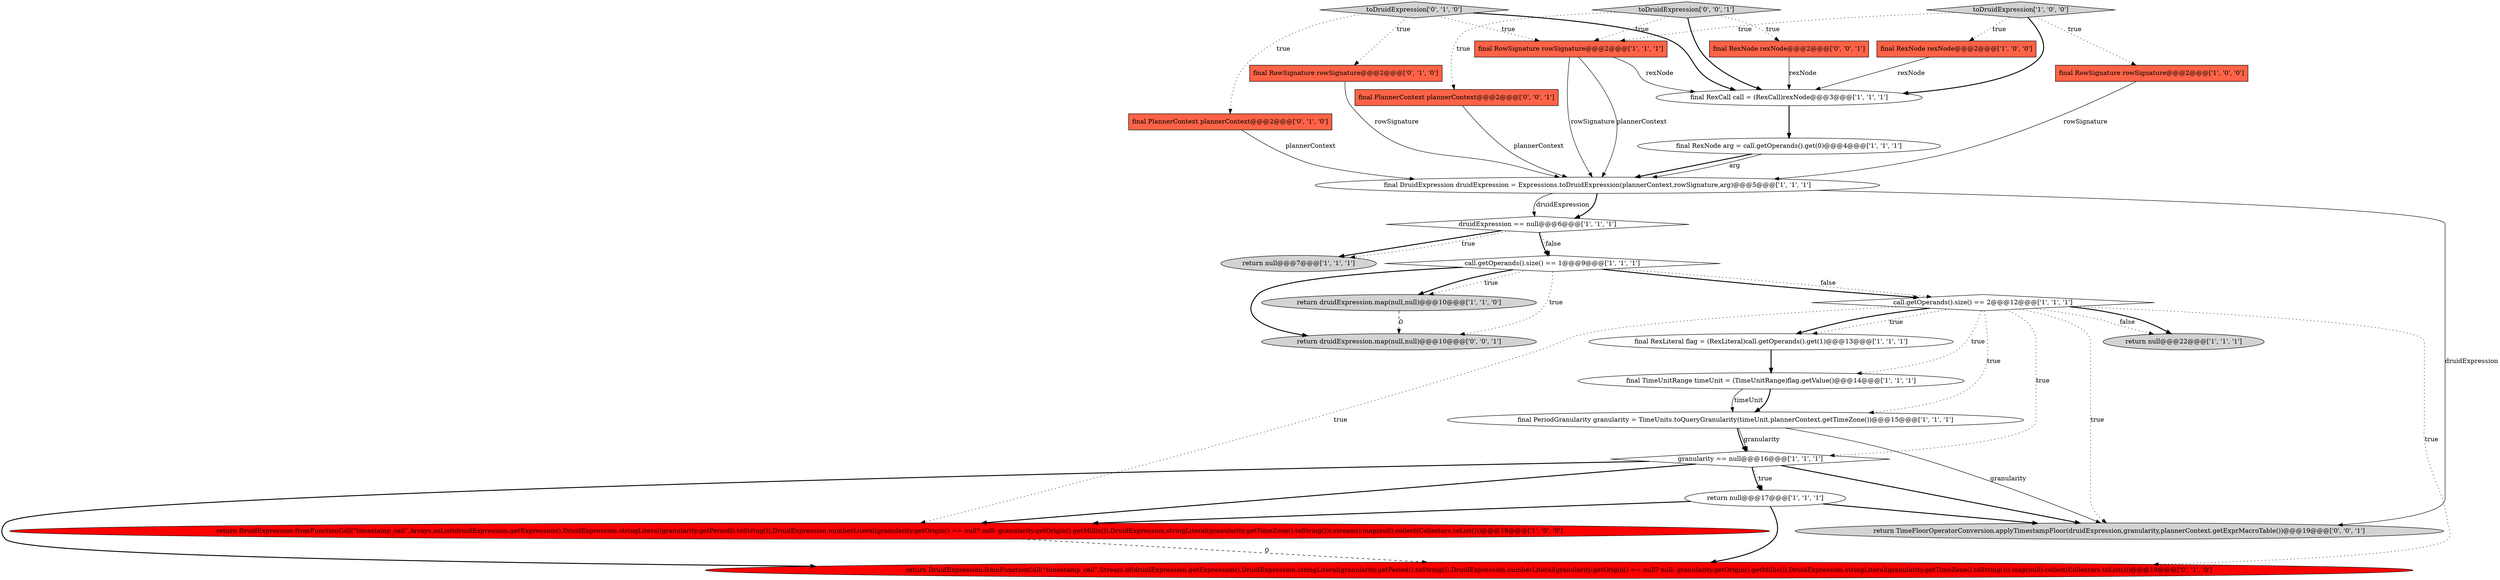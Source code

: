 digraph {
16 [style = filled, label = "druidExpression == null@@@6@@@['1', '1', '1']", fillcolor = white, shape = diamond image = "AAA0AAABBB1BBB"];
18 [style = filled, label = "final RowSignature rowSignature@@@2@@@['1', '1', '1']", fillcolor = tomato, shape = box image = "AAA0AAABBB1BBB"];
15 [style = filled, label = "final DruidExpression druidExpression = Expressions.toDruidExpression(plannerContext,rowSignature,arg)@@@5@@@['1', '1', '1']", fillcolor = white, shape = ellipse image = "AAA0AAABBB1BBB"];
22 [style = filled, label = "toDruidExpression['0', '1', '0']", fillcolor = lightgray, shape = diamond image = "AAA0AAABBB2BBB"];
2 [style = filled, label = "final RexNode rexNode@@@2@@@['1', '0', '0']", fillcolor = tomato, shape = box image = "AAA0AAABBB1BBB"];
12 [style = filled, label = "return druidExpression.map(null,null)@@@10@@@['1', '1', '0']", fillcolor = lightgray, shape = ellipse image = "AAA0AAABBB1BBB"];
7 [style = filled, label = "call.getOperands().size() == 2@@@12@@@['1', '1', '1']", fillcolor = white, shape = diamond image = "AAA0AAABBB1BBB"];
27 [style = filled, label = "final PlannerContext plannerContext@@@2@@@['0', '0', '1']", fillcolor = tomato, shape = box image = "AAA0AAABBB3BBB"];
23 [style = filled, label = "toDruidExpression['0', '0', '1']", fillcolor = lightgray, shape = diamond image = "AAA0AAABBB3BBB"];
0 [style = filled, label = "final RexCall call = (RexCall)rexNode@@@3@@@['1', '1', '1']", fillcolor = white, shape = ellipse image = "AAA0AAABBB1BBB"];
10 [style = filled, label = "return DruidExpression.fromFunctionCall(\"timestamp_ceil\",Arrays.asList(druidExpression.getExpression(),DruidExpression.stringLiteral(granularity.getPeriod().toString()),DruidExpression.numberLiteral(granularity.getOrigin() == null? null: granularity.getOrigin().getMillis()),DruidExpression.stringLiteral(granularity.getTimeZone().toString())).stream().map(null).collect(Collectors.toList()))@@@19@@@['1', '0', '0']", fillcolor = red, shape = ellipse image = "AAA1AAABBB1BBB"];
24 [style = filled, label = "return druidExpression.map(null,null)@@@10@@@['0', '0', '1']", fillcolor = lightgray, shape = ellipse image = "AAA0AAABBB3BBB"];
19 [style = filled, label = "final RowSignature rowSignature@@@2@@@['0', '1', '0']", fillcolor = tomato, shape = box image = "AAA0AAABBB2BBB"];
5 [style = filled, label = "final TimeUnitRange timeUnit = (TimeUnitRange)flag.getValue()@@@14@@@['1', '1', '1']", fillcolor = white, shape = ellipse image = "AAA0AAABBB1BBB"];
11 [style = filled, label = "final RowSignature rowSignature@@@2@@@['1', '0', '0']", fillcolor = tomato, shape = box image = "AAA0AAABBB1BBB"];
9 [style = filled, label = "call.getOperands().size() == 1@@@9@@@['1', '1', '1']", fillcolor = white, shape = diamond image = "AAA0AAABBB1BBB"];
8 [style = filled, label = "final RexNode arg = call.getOperands().get(0)@@@4@@@['1', '1', '1']", fillcolor = white, shape = ellipse image = "AAA0AAABBB1BBB"];
25 [style = filled, label = "final RexNode rexNode@@@2@@@['0', '0', '1']", fillcolor = tomato, shape = box image = "AAA0AAABBB3BBB"];
6 [style = filled, label = "return null@@@7@@@['1', '1', '1']", fillcolor = lightgray, shape = ellipse image = "AAA0AAABBB1BBB"];
21 [style = filled, label = "final PlannerContext plannerContext@@@2@@@['0', '1', '0']", fillcolor = tomato, shape = box image = "AAA0AAABBB2BBB"];
14 [style = filled, label = "final RexLiteral flag = (RexLiteral)call.getOperands().get(1)@@@13@@@['1', '1', '1']", fillcolor = white, shape = ellipse image = "AAA0AAABBB1BBB"];
17 [style = filled, label = "final PeriodGranularity granularity = TimeUnits.toQueryGranularity(timeUnit,plannerContext.getTimeZone())@@@15@@@['1', '1', '1']", fillcolor = white, shape = ellipse image = "AAA0AAABBB1BBB"];
3 [style = filled, label = "return null@@@17@@@['1', '1', '1']", fillcolor = white, shape = ellipse image = "AAA0AAABBB1BBB"];
4 [style = filled, label = "granularity == null@@@16@@@['1', '1', '1']", fillcolor = white, shape = diamond image = "AAA0AAABBB1BBB"];
13 [style = filled, label = "toDruidExpression['1', '0', '0']", fillcolor = lightgray, shape = diamond image = "AAA0AAABBB1BBB"];
26 [style = filled, label = "return TimeFloorOperatorConversion.applyTimestampFloor(druidExpression,granularity,plannerContext.getExprMacroTable())@@@19@@@['0', '0', '1']", fillcolor = lightgray, shape = ellipse image = "AAA0AAABBB3BBB"];
1 [style = filled, label = "return null@@@22@@@['1', '1', '1']", fillcolor = lightgray, shape = ellipse image = "AAA0AAABBB1BBB"];
20 [style = filled, label = "return DruidExpression.fromFunctionCall(\"timestamp_ceil\",Stream.of(druidExpression.getExpression(),DruidExpression.stringLiteral(granularity.getPeriod().toString()),DruidExpression.numberLiteral(granularity.getOrigin() == null? null: granularity.getOrigin().getMillis()),DruidExpression.stringLiteral(granularity.getTimeZone().toString())).map(null).collect(Collectors.toList()))@@@19@@@['0', '1', '0']", fillcolor = red, shape = ellipse image = "AAA1AAABBB2BBB"];
22->21 [style = dotted, label="true"];
4->10 [style = bold, label=""];
4->3 [style = bold, label=""];
13->18 [style = dotted, label="true"];
9->12 [style = dotted, label="true"];
7->1 [style = bold, label=""];
7->10 [style = dotted, label="true"];
8->15 [style = bold, label=""];
22->19 [style = dotted, label="true"];
22->18 [style = dotted, label="true"];
16->9 [style = dotted, label="false"];
11->15 [style = solid, label="rowSignature"];
18->15 [style = solid, label="rowSignature"];
16->6 [style = bold, label=""];
17->4 [style = bold, label=""];
7->26 [style = dotted, label="true"];
4->26 [style = bold, label=""];
3->26 [style = bold, label=""];
17->26 [style = solid, label="granularity"];
9->7 [style = bold, label=""];
15->16 [style = bold, label=""];
5->17 [style = bold, label=""];
23->0 [style = bold, label=""];
15->16 [style = solid, label="druidExpression"];
15->26 [style = solid, label="druidExpression"];
7->5 [style = dotted, label="true"];
7->14 [style = bold, label=""];
7->20 [style = dotted, label="true"];
13->2 [style = dotted, label="true"];
9->7 [style = dotted, label="false"];
8->15 [style = solid, label="arg"];
3->10 [style = bold, label=""];
9->24 [style = dotted, label="true"];
3->20 [style = bold, label=""];
4->3 [style = dotted, label="true"];
22->0 [style = bold, label=""];
23->18 [style = dotted, label="true"];
5->17 [style = solid, label="timeUnit"];
17->4 [style = solid, label="granularity"];
16->6 [style = dotted, label="true"];
12->24 [style = dashed, label="0"];
2->0 [style = solid, label="rexNode"];
7->4 [style = dotted, label="true"];
0->8 [style = bold, label=""];
4->20 [style = bold, label=""];
23->27 [style = dotted, label="true"];
18->0 [style = solid, label="rexNode"];
25->0 [style = solid, label="rexNode"];
13->11 [style = dotted, label="true"];
10->20 [style = dashed, label="0"];
9->12 [style = bold, label=""];
7->1 [style = dotted, label="false"];
18->15 [style = solid, label="plannerContext"];
19->15 [style = solid, label="rowSignature"];
7->17 [style = dotted, label="true"];
23->25 [style = dotted, label="true"];
9->24 [style = bold, label=""];
16->9 [style = bold, label=""];
21->15 [style = solid, label="plannerContext"];
27->15 [style = solid, label="plannerContext"];
13->0 [style = bold, label=""];
14->5 [style = bold, label=""];
7->14 [style = dotted, label="true"];
}
